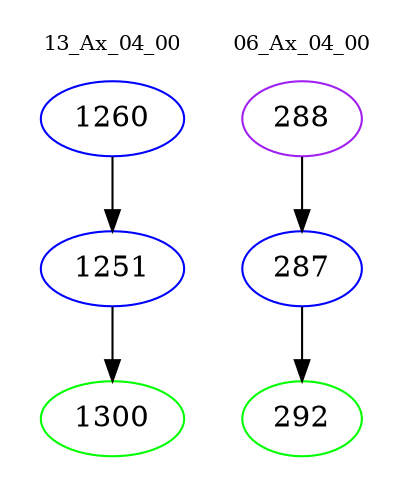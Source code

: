 digraph{
subgraph cluster_0 {
color = white
label = "13_Ax_04_00";
fontsize=10;
T0_1260 [label="1260", color="blue"]
T0_1260 -> T0_1251 [color="black"]
T0_1251 [label="1251", color="blue"]
T0_1251 -> T0_1300 [color="black"]
T0_1300 [label="1300", color="green"]
}
subgraph cluster_1 {
color = white
label = "06_Ax_04_00";
fontsize=10;
T1_288 [label="288", color="purple"]
T1_288 -> T1_287 [color="black"]
T1_287 [label="287", color="blue"]
T1_287 -> T1_292 [color="black"]
T1_292 [label="292", color="green"]
}
}
